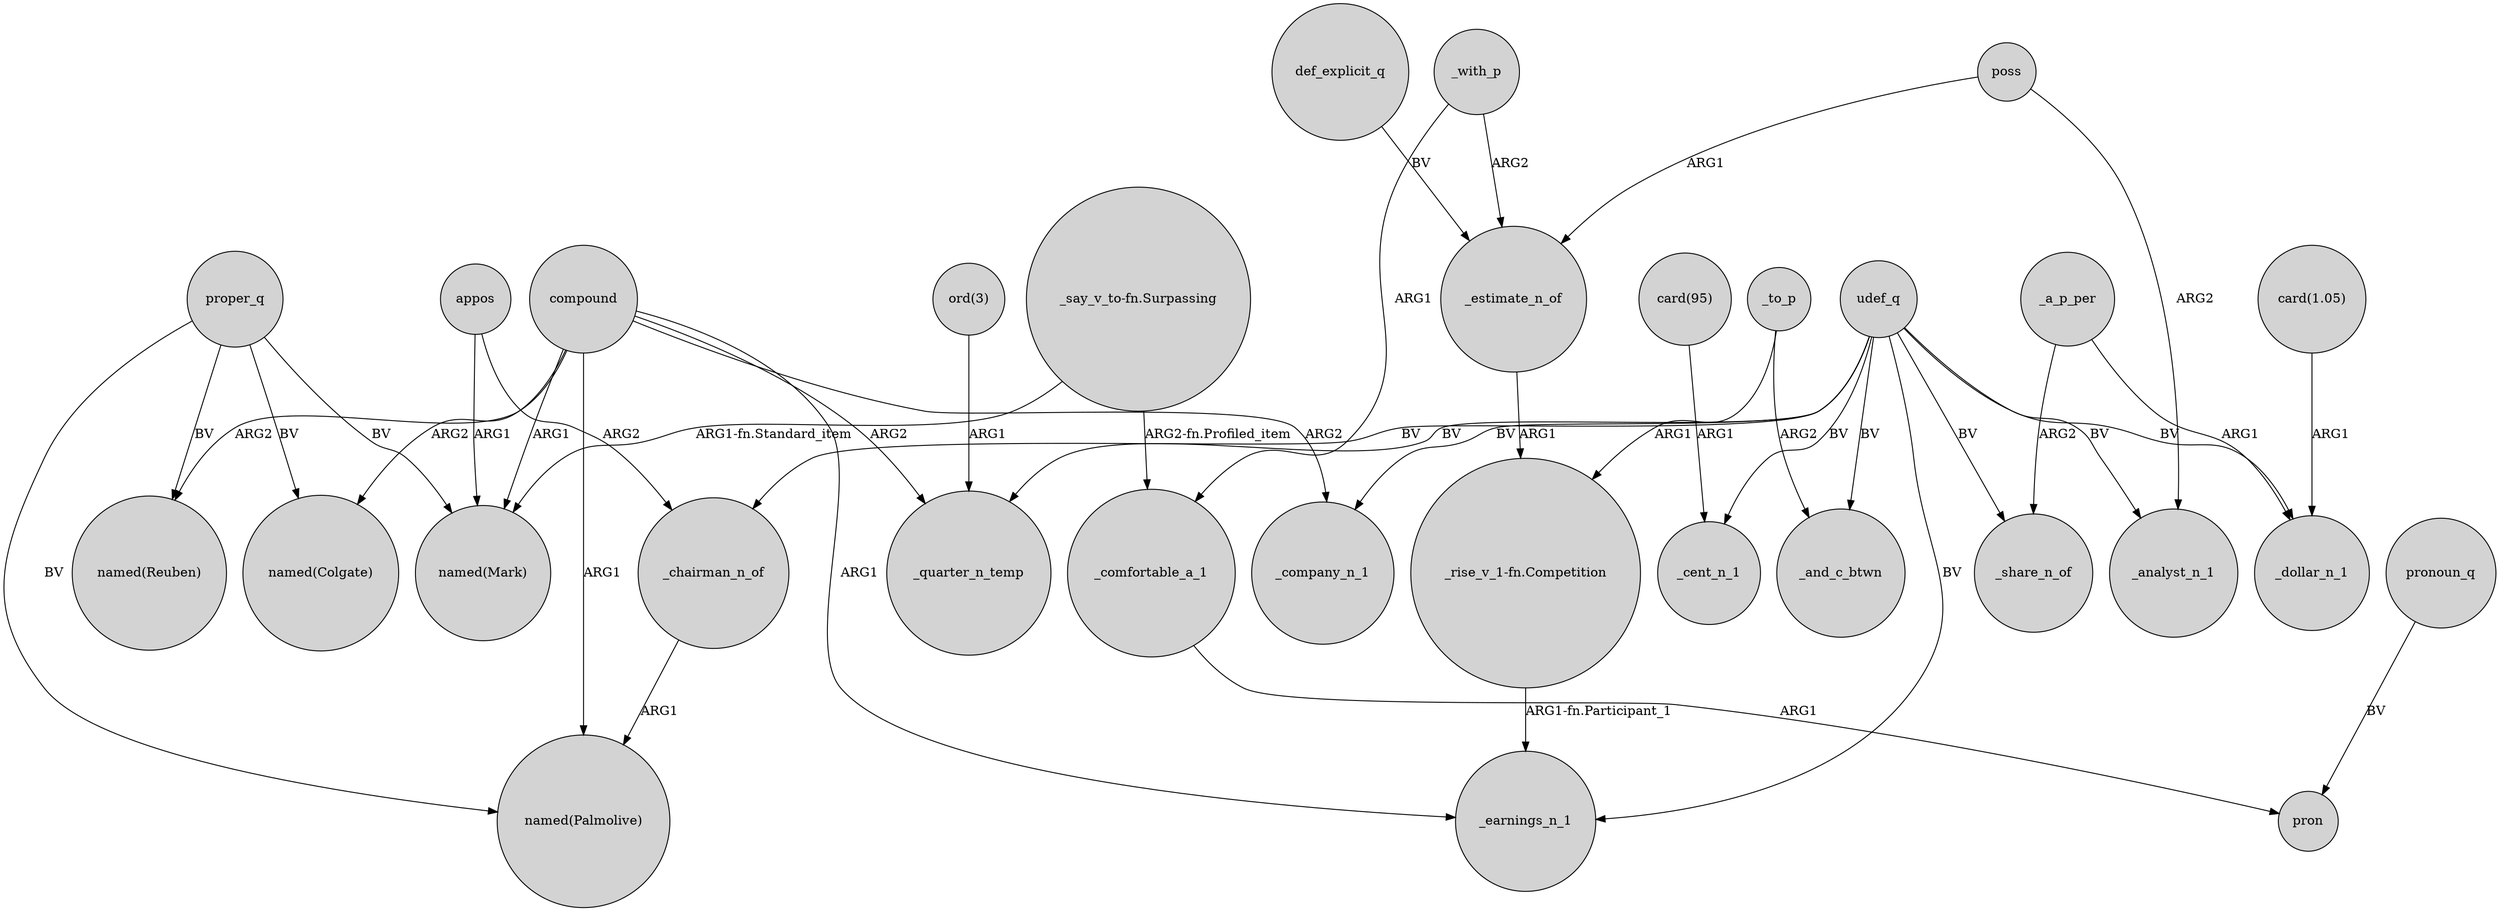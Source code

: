 digraph {
	node [shape=circle style=filled]
	proper_q -> "named(Palmolive)" [label=BV]
	def_explicit_q -> _estimate_n_of [label=BV]
	"ord(3)" -> _quarter_n_temp [label=ARG1]
	poss -> _estimate_n_of [label=ARG1]
	udef_q -> _and_c_btwn [label=BV]
	udef_q -> _analyst_n_1 [label=BV]
	compound -> _company_n_1 [label=ARG2]
	udef_q -> _chairman_n_of [label=BV]
	udef_q -> _company_n_1 [label=BV]
	compound -> "named(Colgate)" [label=ARG2]
	"_say_v_to-fn.Surpassing" -> "named(Mark)" [label="ARG1-fn.Standard_item"]
	"_say_v_to-fn.Surpassing" -> _comfortable_a_1 [label="ARG2-fn.Profiled_item"]
	appos -> "named(Mark)" [label=ARG1]
	compound -> "named(Mark)" [label=ARG1]
	udef_q -> _cent_n_1 [label=BV]
	_with_p -> _estimate_n_of [label=ARG2]
	compound -> "named(Palmolive)" [label=ARG1]
	pronoun_q -> pron [label=BV]
	_to_p -> "_rise_v_1-fn.Competition" [label=ARG1]
	compound -> _quarter_n_temp [label=ARG2]
	"card(95)" -> _cent_n_1 [label=ARG1]
	_a_p_per -> _share_n_of [label=ARG2]
	udef_q -> _earnings_n_1 [label=BV]
	_with_p -> _comfortable_a_1 [label=ARG1]
	udef_q -> _share_n_of [label=BV]
	"_rise_v_1-fn.Competition" -> _earnings_n_1 [label="ARG1-fn.Participant_1"]
	_chairman_n_of -> "named(Palmolive)" [label=ARG1]
	compound -> "named(Reuben)" [label=ARG2]
	udef_q -> _dollar_n_1 [label=BV]
	proper_q -> "named(Mark)" [label=BV]
	_a_p_per -> _dollar_n_1 [label=ARG1]
	poss -> _analyst_n_1 [label=ARG2]
	udef_q -> _quarter_n_temp [label=BV]
	appos -> _chairman_n_of [label=ARG2]
	compound -> _earnings_n_1 [label=ARG1]
	_comfortable_a_1 -> pron [label=ARG1]
	"card(1.05)" -> _dollar_n_1 [label=ARG1]
	proper_q -> "named(Colgate)" [label=BV]
	_to_p -> _and_c_btwn [label=ARG2]
	proper_q -> "named(Reuben)" [label=BV]
	_estimate_n_of -> "_rise_v_1-fn.Competition" [label=ARG1]
}
